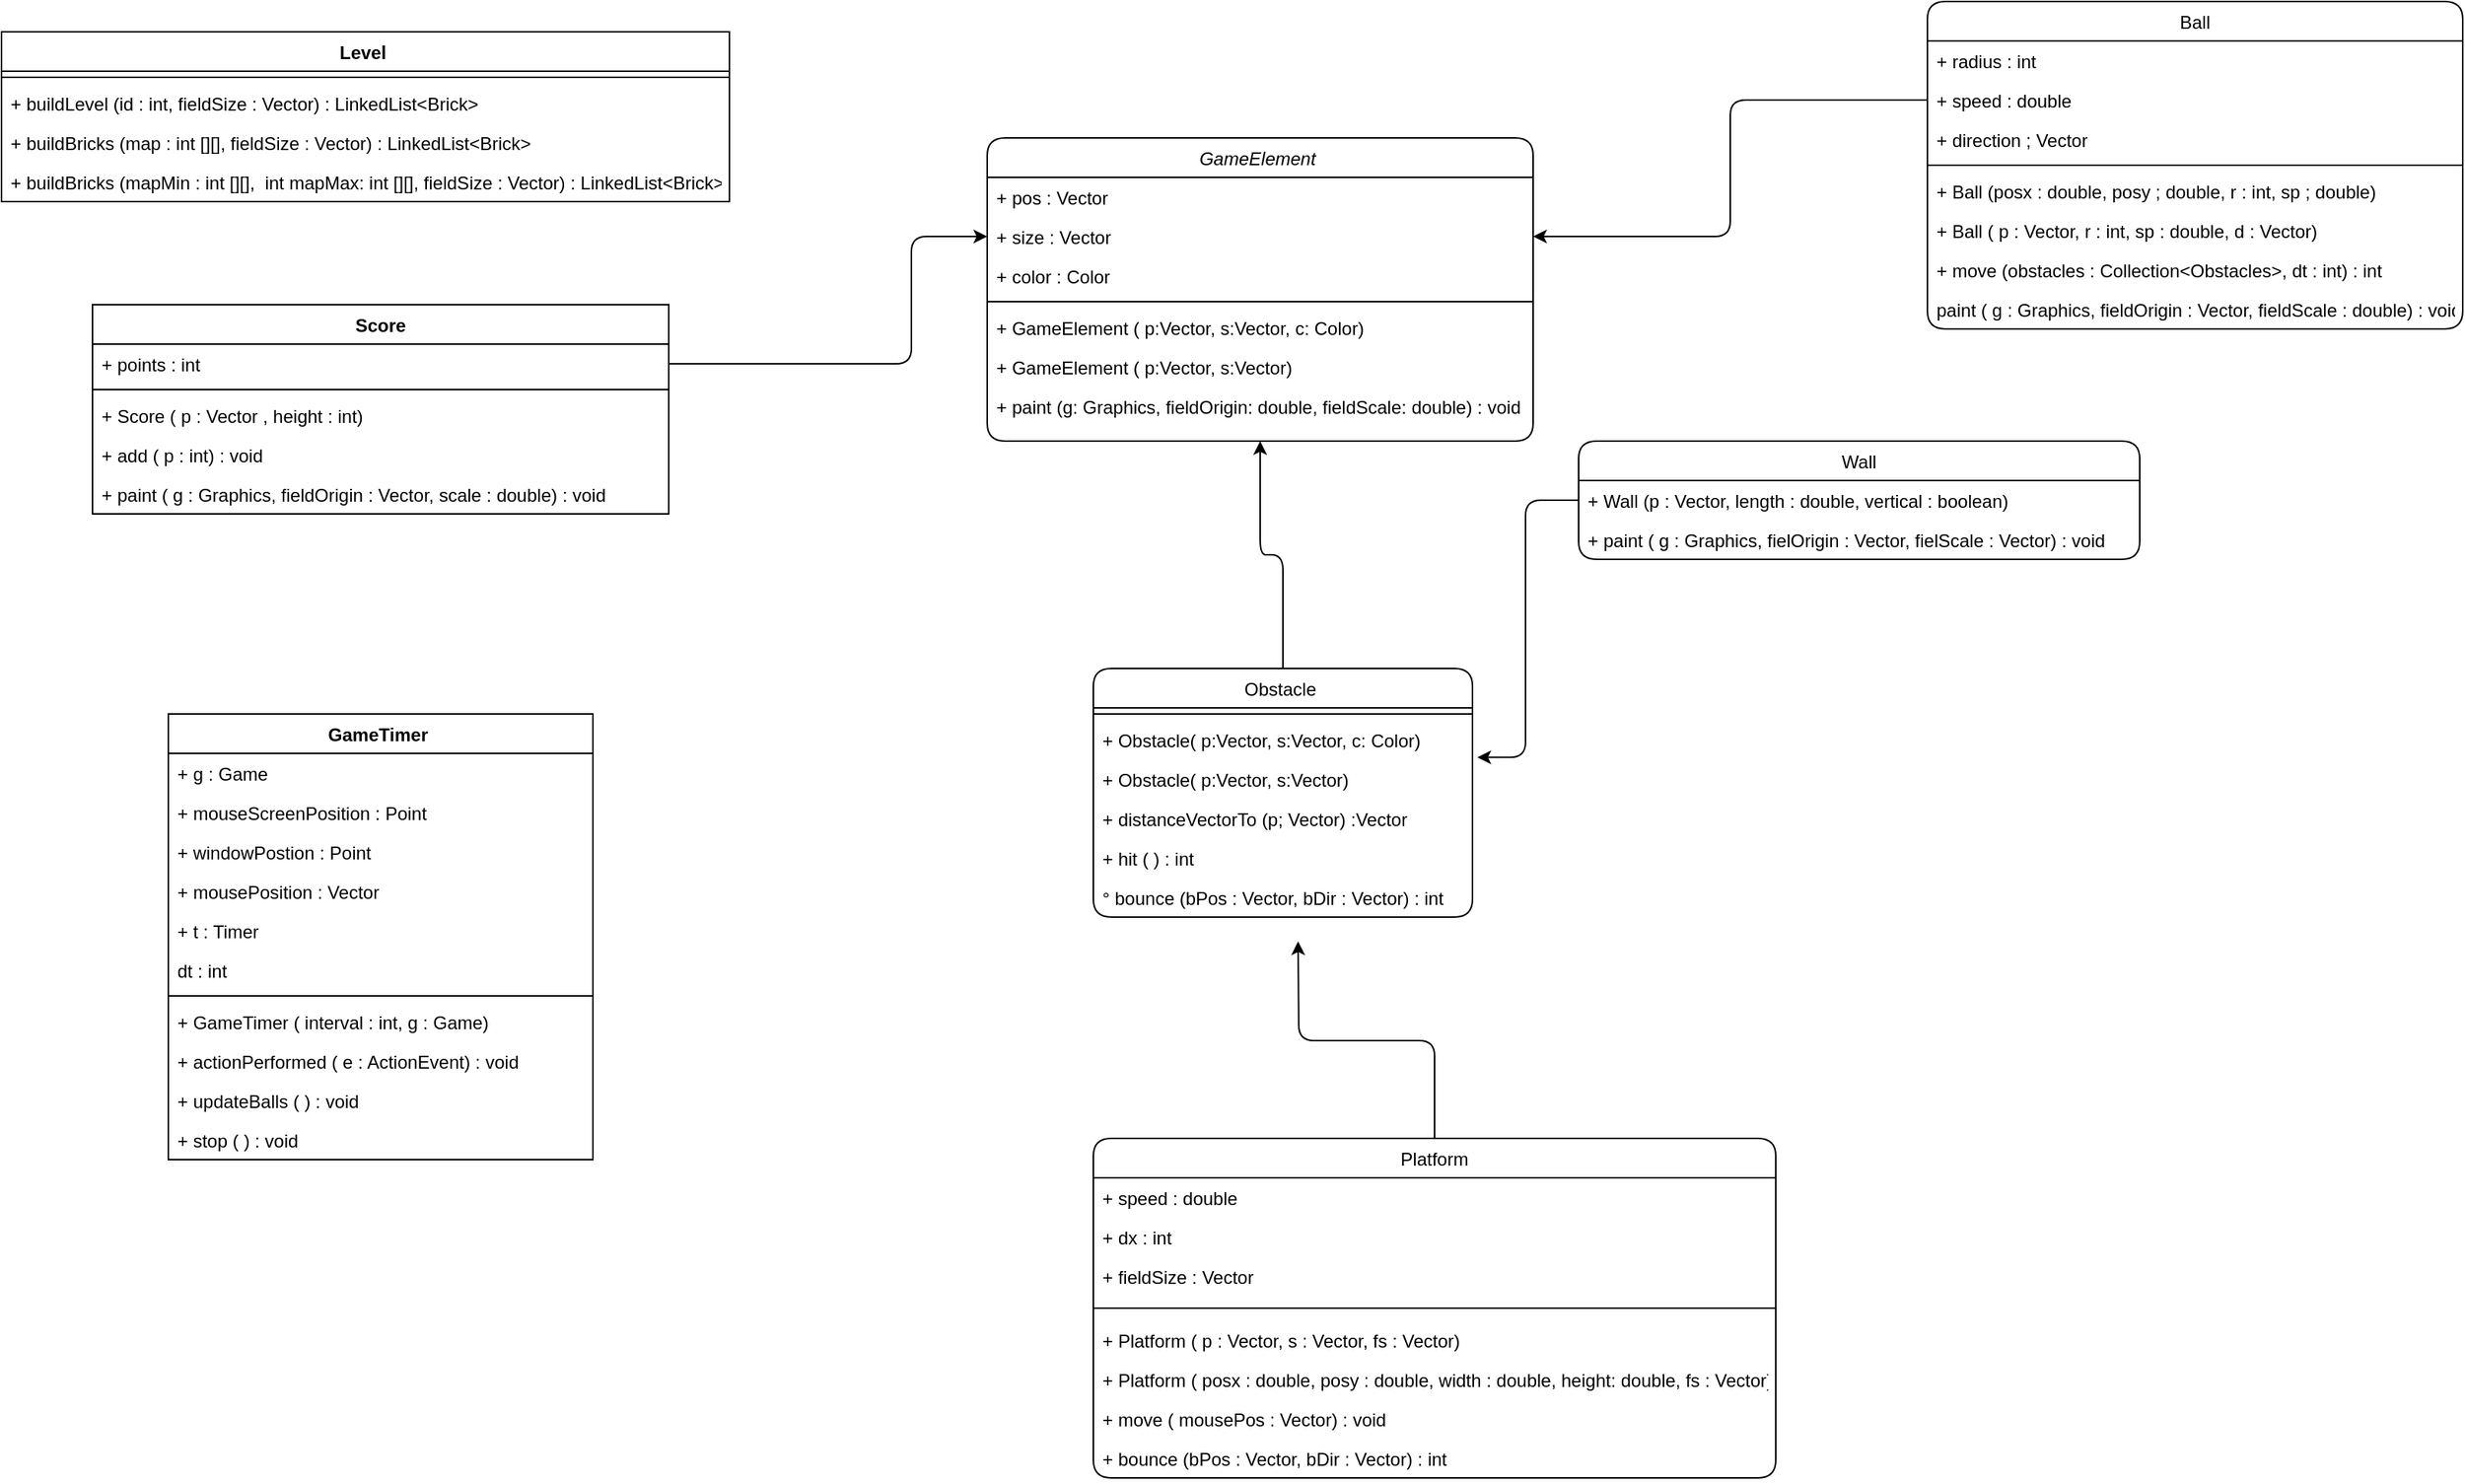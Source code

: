 <mxfile>
    <diagram id="C5RBs43oDa-KdzZeNtuy" name="Page-1">
        <mxGraphModel dx="2480" dy="319" grid="1" gridSize="10" guides="1" tooltips="1" connect="1" arrows="1" fold="1" page="1" pageScale="1" pageWidth="827" pageHeight="1169" background="none" math="0" shadow="0">
            <root>
                <mxCell id="WIyWlLk6GJQsqaUBKTNV-0"/>
                <mxCell id="WIyWlLk6GJQsqaUBKTNV-1" parent="WIyWlLk6GJQsqaUBKTNV-0"/>
                <mxCell id="zkfFHV4jXpPFQw0GAbJ--0" value="GameElement " style="swimlane;fontStyle=2;align=center;verticalAlign=top;childLayout=stackLayout;horizontal=1;startSize=26;horizontalStack=0;resizeParent=1;resizeLast=0;collapsible=1;marginBottom=0;rounded=1;shadow=0;strokeWidth=1;" parent="WIyWlLk6GJQsqaUBKTNV-1" vertex="1">
                    <mxGeometry x="-890" y="180" width="360" height="200" as="geometry">
                        <mxRectangle x="230" y="140" width="160" height="26" as="alternateBounds"/>
                    </mxGeometry>
                </mxCell>
                <mxCell id="zkfFHV4jXpPFQw0GAbJ--1" value="+ pos : Vector " style="text;align=left;verticalAlign=top;spacingLeft=4;spacingRight=4;overflow=hidden;rotatable=0;points=[[0,0.5],[1,0.5]];portConstraint=eastwest;rounded=1;" parent="zkfFHV4jXpPFQw0GAbJ--0" vertex="1">
                    <mxGeometry y="26" width="360" height="26" as="geometry"/>
                </mxCell>
                <mxCell id="zkfFHV4jXpPFQw0GAbJ--3" value="+ size : Vector " style="text;align=left;verticalAlign=top;spacingLeft=4;spacingRight=4;overflow=hidden;rotatable=0;points=[[0,0.5],[1,0.5]];portConstraint=eastwest;rounded=1;shadow=0;html=0;" parent="zkfFHV4jXpPFQw0GAbJ--0" vertex="1">
                    <mxGeometry y="52" width="360" height="26" as="geometry"/>
                </mxCell>
                <mxCell id="zkfFHV4jXpPFQw0GAbJ--2" value="+ color : Color " style="text;align=left;verticalAlign=top;spacingLeft=4;spacingRight=4;overflow=hidden;rotatable=0;points=[[0,0.5],[1,0.5]];portConstraint=eastwest;rounded=1;shadow=0;html=0;" parent="zkfFHV4jXpPFQw0GAbJ--0" vertex="1">
                    <mxGeometry y="78" width="360" height="26" as="geometry"/>
                </mxCell>
                <mxCell id="zkfFHV4jXpPFQw0GAbJ--4" value="" style="line;html=1;strokeWidth=1;align=left;verticalAlign=middle;spacingTop=-1;spacingLeft=3;spacingRight=3;rotatable=0;labelPosition=right;points=[];portConstraint=eastwest;rounded=1;" parent="zkfFHV4jXpPFQw0GAbJ--0" vertex="1">
                    <mxGeometry y="104" width="360" height="8" as="geometry"/>
                </mxCell>
                <mxCell id="zkfFHV4jXpPFQw0GAbJ--5" value="+ GameElement ( p:Vector, s:Vector, c: Color)&#10;" style="text;align=left;verticalAlign=top;spacingLeft=4;spacingRight=4;overflow=hidden;rotatable=0;points=[[0,0.5],[1,0.5]];portConstraint=eastwest;fontStyle=0;rounded=1;" parent="zkfFHV4jXpPFQw0GAbJ--0" vertex="1">
                    <mxGeometry y="112" width="360" height="26" as="geometry"/>
                </mxCell>
                <mxCell id="P5pWJtU0JUkxJ-UtCETu-0" value="+ GameElement ( p:Vector, s:Vector)&#10;" style="text;align=left;verticalAlign=top;spacingLeft=4;spacingRight=4;overflow=hidden;rotatable=0;points=[[0,0.5],[1,0.5]];portConstraint=eastwest;fontStyle=0;rounded=1;" parent="zkfFHV4jXpPFQw0GAbJ--0" vertex="1">
                    <mxGeometry y="138" width="360" height="26" as="geometry"/>
                </mxCell>
                <mxCell id="P5pWJtU0JUkxJ-UtCETu-1" value="+ paint (g: Graphics, fieldOrigin: double, fieldScale: double) : void " style="text;align=left;verticalAlign=top;spacingLeft=4;spacingRight=4;overflow=hidden;rotatable=0;points=[[0,0.5],[1,0.5]];portConstraint=eastwest;fontStyle=0;rounded=1;" parent="zkfFHV4jXpPFQw0GAbJ--0" vertex="1">
                    <mxGeometry y="164" width="360" height="26" as="geometry"/>
                </mxCell>
                <mxCell id="P5pWJtU0JUkxJ-UtCETu-25" style="edgeStyle=orthogonalEdgeStyle;rounded=1;orthogonalLoop=1;jettySize=auto;html=1;exitX=0.5;exitY=0;exitDx=0;exitDy=0;entryX=0.5;entryY=1;entryDx=0;entryDy=0;" parent="WIyWlLk6GJQsqaUBKTNV-1" source="zkfFHV4jXpPFQw0GAbJ--6" target="zkfFHV4jXpPFQw0GAbJ--0" edge="1">
                    <mxGeometry relative="1" as="geometry"/>
                </mxCell>
                <mxCell id="zkfFHV4jXpPFQw0GAbJ--6" value="Obstacle " style="swimlane;fontStyle=0;align=center;verticalAlign=top;childLayout=stackLayout;horizontal=1;startSize=26;horizontalStack=0;resizeParent=1;resizeLast=0;collapsible=1;marginBottom=0;rounded=1;shadow=0;strokeWidth=1;" parent="WIyWlLk6GJQsqaUBKTNV-1" vertex="1">
                    <mxGeometry x="-820" y="530" width="250" height="164" as="geometry">
                        <mxRectangle x="130" y="380" width="160" height="26" as="alternateBounds"/>
                    </mxGeometry>
                </mxCell>
                <mxCell id="zkfFHV4jXpPFQw0GAbJ--9" value="" style="line;html=1;strokeWidth=1;align=left;verticalAlign=middle;spacingTop=-1;spacingLeft=3;spacingRight=3;rotatable=0;labelPosition=right;points=[];portConstraint=eastwest;rounded=1;" parent="zkfFHV4jXpPFQw0GAbJ--6" vertex="1">
                    <mxGeometry y="26" width="250" height="8" as="geometry"/>
                </mxCell>
                <mxCell id="zkfFHV4jXpPFQw0GAbJ--11" value="+ Obstacle( p:Vector, s:Vector, c: Color)&#10;" style="text;align=left;verticalAlign=top;spacingLeft=4;spacingRight=4;overflow=hidden;rotatable=0;points=[[0,0.5],[1,0.5]];portConstraint=eastwest;rounded=1;" parent="zkfFHV4jXpPFQw0GAbJ--6" vertex="1">
                    <mxGeometry y="34" width="250" height="26" as="geometry"/>
                </mxCell>
                <mxCell id="P5pWJtU0JUkxJ-UtCETu-2" value="+ Obstacle( p:Vector, s:Vector)&#10;" style="text;align=left;verticalAlign=top;spacingLeft=4;spacingRight=4;overflow=hidden;rotatable=0;points=[[0,0.5],[1,0.5]];portConstraint=eastwest;rounded=1;" parent="zkfFHV4jXpPFQw0GAbJ--6" vertex="1">
                    <mxGeometry y="60" width="250" height="26" as="geometry"/>
                </mxCell>
                <mxCell id="P5pWJtU0JUkxJ-UtCETu-3" value="+ distanceVectorTo (p; Vector) :Vector" style="text;align=left;verticalAlign=top;spacingLeft=4;spacingRight=4;overflow=hidden;rotatable=0;points=[[0,0.5],[1,0.5]];portConstraint=eastwest;rounded=1;" parent="zkfFHV4jXpPFQw0GAbJ--6" vertex="1">
                    <mxGeometry y="86" width="250" height="26" as="geometry"/>
                </mxCell>
                <mxCell id="P5pWJtU0JUkxJ-UtCETu-4" value="+ hit ( ) : int " style="text;align=left;verticalAlign=top;spacingLeft=4;spacingRight=4;overflow=hidden;rotatable=0;points=[[0,0.5],[1,0.5]];portConstraint=eastwest;rounded=1;" parent="zkfFHV4jXpPFQw0GAbJ--6" vertex="1">
                    <mxGeometry y="112" width="250" height="26" as="geometry"/>
                </mxCell>
                <mxCell id="P5pWJtU0JUkxJ-UtCETu-11" value="° bounce (bPos : Vector, bDir : Vector) : int " style="text;align=left;verticalAlign=top;spacingLeft=4;spacingRight=4;overflow=hidden;rotatable=0;points=[[0,0.5],[1,0.5]];portConstraint=eastwest;rounded=1;" parent="zkfFHV4jXpPFQw0GAbJ--6" vertex="1">
                    <mxGeometry y="138" width="250" height="26" as="geometry"/>
                </mxCell>
                <mxCell id="P5pWJtU0JUkxJ-UtCETu-21" value="Wall" style="swimlane;fontStyle=0;childLayout=stackLayout;horizontal=1;startSize=26;fillColor=none;horizontalStack=0;resizeParent=1;resizeParentMax=0;resizeLast=0;collapsible=1;marginBottom=0;rounded=1;" parent="WIyWlLk6GJQsqaUBKTNV-1" vertex="1">
                    <mxGeometry x="-500" y="380" width="370" height="78" as="geometry"/>
                </mxCell>
                <mxCell id="P5pWJtU0JUkxJ-UtCETu-22" value="+ Wall (p : Vector, length : double, vertical : boolean)" style="text;strokeColor=none;fillColor=none;align=left;verticalAlign=top;spacingLeft=4;spacingRight=4;overflow=hidden;rotatable=0;points=[[0,0.5],[1,0.5]];portConstraint=eastwest;rounded=1;" parent="P5pWJtU0JUkxJ-UtCETu-21" vertex="1">
                    <mxGeometry y="26" width="370" height="26" as="geometry"/>
                </mxCell>
                <mxCell id="P5pWJtU0JUkxJ-UtCETu-23" value="+ paint ( g : Graphics, fielOrigin : Vector, fielScale : Vector) : void " style="text;strokeColor=none;fillColor=none;align=left;verticalAlign=top;spacingLeft=4;spacingRight=4;overflow=hidden;rotatable=0;points=[[0,0.5],[1,0.5]];portConstraint=eastwest;rounded=1;" parent="P5pWJtU0JUkxJ-UtCETu-21" vertex="1">
                    <mxGeometry y="52" width="370" height="26" as="geometry"/>
                </mxCell>
                <mxCell id="P5pWJtU0JUkxJ-UtCETu-27" style="edgeStyle=orthogonalEdgeStyle;rounded=1;orthogonalLoop=1;jettySize=auto;html=1;exitX=0;exitY=0.5;exitDx=0;exitDy=0;entryX=1.013;entryY=0.945;entryDx=0;entryDy=0;entryPerimeter=0;" parent="WIyWlLk6GJQsqaUBKTNV-1" source="P5pWJtU0JUkxJ-UtCETu-22" target="zkfFHV4jXpPFQw0GAbJ--11" edge="1">
                    <mxGeometry relative="1" as="geometry"/>
                </mxCell>
                <mxCell id="P5pWJtU0JUkxJ-UtCETu-42" style="edgeStyle=orthogonalEdgeStyle;rounded=1;orthogonalLoop=1;jettySize=auto;html=1;exitX=0.5;exitY=0;exitDx=0;exitDy=0;" parent="WIyWlLk6GJQsqaUBKTNV-1" source="P5pWJtU0JUkxJ-UtCETu-28" edge="1">
                    <mxGeometry relative="1" as="geometry">
                        <mxPoint x="-685" y="710" as="targetPoint"/>
                    </mxGeometry>
                </mxCell>
                <mxCell id="P5pWJtU0JUkxJ-UtCETu-28" value="Platform" style="swimlane;fontStyle=0;align=center;verticalAlign=top;childLayout=stackLayout;horizontal=1;startSize=26;horizontalStack=0;resizeParent=1;resizeParentMax=0;resizeLast=0;collapsible=1;marginBottom=0;rounded=1;" parent="WIyWlLk6GJQsqaUBKTNV-1" vertex="1">
                    <mxGeometry x="-820" y="840" width="450" height="224" as="geometry"/>
                </mxCell>
                <mxCell id="P5pWJtU0JUkxJ-UtCETu-29" value="+ speed : double " style="text;strokeColor=none;fillColor=none;align=left;verticalAlign=top;spacingLeft=4;spacingRight=4;overflow=hidden;rotatable=0;points=[[0,0.5],[1,0.5]];portConstraint=eastwest;rounded=1;" parent="P5pWJtU0JUkxJ-UtCETu-28" vertex="1">
                    <mxGeometry y="26" width="450" height="26" as="geometry"/>
                </mxCell>
                <mxCell id="P5pWJtU0JUkxJ-UtCETu-37" value="+ dx : int " style="text;strokeColor=none;fillColor=none;align=left;verticalAlign=top;spacingLeft=4;spacingRight=4;overflow=hidden;rotatable=0;points=[[0,0.5],[1,0.5]];portConstraint=eastwest;rounded=1;" parent="P5pWJtU0JUkxJ-UtCETu-28" vertex="1">
                    <mxGeometry y="52" width="450" height="26" as="geometry"/>
                </mxCell>
                <mxCell id="P5pWJtU0JUkxJ-UtCETu-38" value="+ fieldSize : Vector " style="text;strokeColor=none;fillColor=none;align=left;verticalAlign=top;spacingLeft=4;spacingRight=4;overflow=hidden;rotatable=0;points=[[0,0.5],[1,0.5]];portConstraint=eastwest;rounded=1;" parent="P5pWJtU0JUkxJ-UtCETu-28" vertex="1">
                    <mxGeometry y="78" width="450" height="26" as="geometry"/>
                </mxCell>
                <mxCell id="P5pWJtU0JUkxJ-UtCETu-30" value="" style="line;strokeWidth=1;fillColor=none;align=left;verticalAlign=middle;spacingTop=-1;spacingLeft=3;spacingRight=3;rotatable=0;labelPosition=right;points=[];portConstraint=eastwest;rounded=1;" parent="P5pWJtU0JUkxJ-UtCETu-28" vertex="1">
                    <mxGeometry y="104" width="450" height="16" as="geometry"/>
                </mxCell>
                <mxCell id="P5pWJtU0JUkxJ-UtCETu-31" value="+ Platform ( p : Vector, s : Vector, fs : Vector) " style="text;strokeColor=none;fillColor=none;align=left;verticalAlign=top;spacingLeft=4;spacingRight=4;overflow=hidden;rotatable=0;points=[[0,0.5],[1,0.5]];portConstraint=eastwest;rounded=1;" parent="P5pWJtU0JUkxJ-UtCETu-28" vertex="1">
                    <mxGeometry y="120" width="450" height="26" as="geometry"/>
                </mxCell>
                <mxCell id="1" value="+ Platform ( posx : double, posy : double, width : double, height: double, fs : Vector) " style="text;strokeColor=none;fillColor=none;align=left;verticalAlign=top;spacingLeft=4;spacingRight=4;overflow=hidden;rotatable=0;points=[[0,0.5],[1,0.5]];portConstraint=eastwest;rounded=1;" vertex="1" parent="P5pWJtU0JUkxJ-UtCETu-28">
                    <mxGeometry y="146" width="450" height="26" as="geometry"/>
                </mxCell>
                <mxCell id="P5pWJtU0JUkxJ-UtCETu-39" value="+ move ( mousePos : Vector) : void " style="text;strokeColor=none;fillColor=none;align=left;verticalAlign=top;spacingLeft=4;spacingRight=4;overflow=hidden;rotatable=0;points=[[0,0.5],[1,0.5]];portConstraint=eastwest;rounded=1;" parent="P5pWJtU0JUkxJ-UtCETu-28" vertex="1">
                    <mxGeometry y="172" width="450" height="26" as="geometry"/>
                </mxCell>
                <mxCell id="P5pWJtU0JUkxJ-UtCETu-40" value="+ bounce (bPos : Vector, bDir : Vector) : int " style="text;strokeColor=none;fillColor=none;align=left;verticalAlign=top;spacingLeft=4;spacingRight=4;overflow=hidden;rotatable=0;points=[[0,0.5],[1,0.5]];portConstraint=eastwest;rounded=1;" parent="P5pWJtU0JUkxJ-UtCETu-28" vertex="1">
                    <mxGeometry y="198" width="450" height="26" as="geometry"/>
                </mxCell>
                <mxCell id="P5pWJtU0JUkxJ-UtCETu-43" value="Ball" style="swimlane;fontStyle=0;align=center;verticalAlign=top;childLayout=stackLayout;horizontal=1;startSize=26;horizontalStack=0;resizeParent=1;resizeParentMax=0;resizeLast=0;collapsible=1;marginBottom=0;rounded=1;" parent="WIyWlLk6GJQsqaUBKTNV-1" vertex="1">
                    <mxGeometry x="-270" y="90" width="353" height="216" as="geometry"/>
                </mxCell>
                <mxCell id="P5pWJtU0JUkxJ-UtCETu-44" value="+ radius : int" style="text;strokeColor=none;fillColor=none;align=left;verticalAlign=top;spacingLeft=4;spacingRight=4;overflow=hidden;rotatable=0;points=[[0,0.5],[1,0.5]];portConstraint=eastwest;rounded=1;" parent="P5pWJtU0JUkxJ-UtCETu-43" vertex="1">
                    <mxGeometry y="26" width="353" height="26" as="geometry"/>
                </mxCell>
                <mxCell id="P5pWJtU0JUkxJ-UtCETu-47" value="+ speed : double " style="text;strokeColor=none;fillColor=none;align=left;verticalAlign=top;spacingLeft=4;spacingRight=4;overflow=hidden;rotatable=0;points=[[0,0.5],[1,0.5]];portConstraint=eastwest;rounded=1;" parent="P5pWJtU0JUkxJ-UtCETu-43" vertex="1">
                    <mxGeometry y="52" width="353" height="26" as="geometry"/>
                </mxCell>
                <mxCell id="P5pWJtU0JUkxJ-UtCETu-48" value="+ direction ; Vector " style="text;strokeColor=none;fillColor=none;align=left;verticalAlign=top;spacingLeft=4;spacingRight=4;overflow=hidden;rotatable=0;points=[[0,0.5],[1,0.5]];portConstraint=eastwest;rounded=1;" parent="P5pWJtU0JUkxJ-UtCETu-43" vertex="1">
                    <mxGeometry y="78" width="353" height="26" as="geometry"/>
                </mxCell>
                <mxCell id="P5pWJtU0JUkxJ-UtCETu-45" value="" style="line;strokeWidth=1;fillColor=none;align=left;verticalAlign=middle;spacingTop=-1;spacingLeft=3;spacingRight=3;rotatable=0;labelPosition=right;points=[];portConstraint=eastwest;rounded=1;" parent="P5pWJtU0JUkxJ-UtCETu-43" vertex="1">
                    <mxGeometry y="104" width="353" height="8" as="geometry"/>
                </mxCell>
                <mxCell id="P5pWJtU0JUkxJ-UtCETu-46" value="+ Ball (posx : double, posy ; double, r : int, sp ; double)" style="text;strokeColor=none;fillColor=none;align=left;verticalAlign=top;spacingLeft=4;spacingRight=4;overflow=hidden;rotatable=0;points=[[0,0.5],[1,0.5]];portConstraint=eastwest;rounded=1;" parent="P5pWJtU0JUkxJ-UtCETu-43" vertex="1">
                    <mxGeometry y="112" width="353" height="26" as="geometry"/>
                </mxCell>
                <mxCell id="0" value="+ Ball ( p : Vector, r : int, sp : double, d : Vector)" style="text;strokeColor=none;fillColor=none;align=left;verticalAlign=top;spacingLeft=4;spacingRight=4;overflow=hidden;rotatable=0;points=[[0,0.5],[1,0.5]];portConstraint=eastwest;rounded=1;" vertex="1" parent="P5pWJtU0JUkxJ-UtCETu-43">
                    <mxGeometry y="138" width="353" height="26" as="geometry"/>
                </mxCell>
                <mxCell id="P5pWJtU0JUkxJ-UtCETu-50" value="+ move (obstacles : Collection&lt;Obstacles&gt;, dt : int) : int " style="text;strokeColor=none;fillColor=none;align=left;verticalAlign=top;spacingLeft=4;spacingRight=4;overflow=hidden;rotatable=0;points=[[0,0.5],[1,0.5]];portConstraint=eastwest;rounded=1;" parent="P5pWJtU0JUkxJ-UtCETu-43" vertex="1">
                    <mxGeometry y="164" width="353" height="26" as="geometry"/>
                </mxCell>
                <mxCell id="P5pWJtU0JUkxJ-UtCETu-51" value="paint ( g : Graphics, fieldOrigin : Vector, fieldScale : double) : void " style="text;strokeColor=none;fillColor=none;align=left;verticalAlign=top;spacingLeft=4;spacingRight=4;overflow=hidden;rotatable=0;points=[[0,0.5],[1,0.5]];portConstraint=eastwest;rounded=1;" parent="P5pWJtU0JUkxJ-UtCETu-43" vertex="1">
                    <mxGeometry y="190" width="353" height="26" as="geometry"/>
                </mxCell>
                <mxCell id="P5pWJtU0JUkxJ-UtCETu-52" style="edgeStyle=orthogonalEdgeStyle;rounded=1;orthogonalLoop=1;jettySize=auto;html=1;exitX=0;exitY=0.5;exitDx=0;exitDy=0;entryX=1;entryY=0.5;entryDx=0;entryDy=0;" parent="WIyWlLk6GJQsqaUBKTNV-1" source="P5pWJtU0JUkxJ-UtCETu-47" target="zkfFHV4jXpPFQw0GAbJ--3" edge="1">
                    <mxGeometry relative="1" as="geometry"/>
                </mxCell>
                <mxCell id="rIkTFQc5rq41nC-OxnAQ-1" value="Level " style="swimlane;fontStyle=1;align=center;verticalAlign=top;childLayout=stackLayout;horizontal=1;startSize=26;horizontalStack=0;resizeParent=1;resizeParentMax=0;resizeLast=0;collapsible=1;marginBottom=0;" vertex="1" parent="WIyWlLk6GJQsqaUBKTNV-1">
                    <mxGeometry x="-1540" y="110" width="480" height="112" as="geometry"/>
                </mxCell>
                <mxCell id="rIkTFQc5rq41nC-OxnAQ-2" value="" style="line;strokeWidth=1;fillColor=none;align=left;verticalAlign=middle;spacingTop=-1;spacingLeft=3;spacingRight=3;rotatable=0;labelPosition=right;points=[];portConstraint=eastwest;" vertex="1" parent="rIkTFQc5rq41nC-OxnAQ-1">
                    <mxGeometry y="26" width="480" height="8" as="geometry"/>
                </mxCell>
                <mxCell id="rIkTFQc5rq41nC-OxnAQ-3" value="+ buildLevel (id : int, fieldSize : Vector) : LinkedList&lt;Brick&gt;" style="text;strokeColor=none;fillColor=none;align=left;verticalAlign=top;spacingLeft=4;spacingRight=4;overflow=hidden;rotatable=0;points=[[0,0.5],[1,0.5]];portConstraint=eastwest;" vertex="1" parent="rIkTFQc5rq41nC-OxnAQ-1">
                    <mxGeometry y="34" width="480" height="26" as="geometry"/>
                </mxCell>
                <mxCell id="rIkTFQc5rq41nC-OxnAQ-4" value="+ buildBricks (map : int [][], fieldSize : Vector) : LinkedList&lt;Brick&gt;" style="text;strokeColor=none;fillColor=none;align=left;verticalAlign=top;spacingLeft=4;spacingRight=4;overflow=hidden;rotatable=0;points=[[0,0.5],[1,0.5]];portConstraint=eastwest;" vertex="1" parent="rIkTFQc5rq41nC-OxnAQ-1">
                    <mxGeometry y="60" width="480" height="26" as="geometry"/>
                </mxCell>
                <mxCell id="rIkTFQc5rq41nC-OxnAQ-5" value="+ buildBricks (mapMin : int [][],  int mapMax: int [][], fieldSize : Vector) : LinkedList&lt;Brick&gt;" style="text;strokeColor=none;fillColor=none;align=left;verticalAlign=top;spacingLeft=4;spacingRight=4;overflow=hidden;rotatable=0;points=[[0,0.5],[1,0.5]];portConstraint=eastwest;" vertex="1" parent="rIkTFQc5rq41nC-OxnAQ-1">
                    <mxGeometry y="86" width="480" height="26" as="geometry"/>
                </mxCell>
                <mxCell id="3sQyv6i3t1E8PnTwrgPQ-1" value="GameTimer " style="swimlane;fontStyle=1;align=center;verticalAlign=top;childLayout=stackLayout;horizontal=1;startSize=26;horizontalStack=0;resizeParent=1;resizeParentMax=0;resizeLast=0;collapsible=1;marginBottom=0;" vertex="1" parent="WIyWlLk6GJQsqaUBKTNV-1">
                    <mxGeometry x="-1430" y="560" width="280" height="294" as="geometry"/>
                </mxCell>
                <mxCell id="3sQyv6i3t1E8PnTwrgPQ-2" value="+ g : Game " style="text;strokeColor=none;fillColor=none;align=left;verticalAlign=top;spacingLeft=4;spacingRight=4;overflow=hidden;rotatable=0;points=[[0,0.5],[1,0.5]];portConstraint=eastwest;" vertex="1" parent="3sQyv6i3t1E8PnTwrgPQ-1">
                    <mxGeometry y="26" width="280" height="26" as="geometry"/>
                </mxCell>
                <mxCell id="3sQyv6i3t1E8PnTwrgPQ-3" value="+ mouseScreenPosition : Point" style="text;strokeColor=none;fillColor=none;align=left;verticalAlign=top;spacingLeft=4;spacingRight=4;overflow=hidden;rotatable=0;points=[[0,0.5],[1,0.5]];portConstraint=eastwest;" vertex="1" parent="3sQyv6i3t1E8PnTwrgPQ-1">
                    <mxGeometry y="52" width="280" height="26" as="geometry"/>
                </mxCell>
                <mxCell id="3sQyv6i3t1E8PnTwrgPQ-4" value="+ windowPostion : Point " style="text;strokeColor=none;fillColor=none;align=left;verticalAlign=top;spacingLeft=4;spacingRight=4;overflow=hidden;rotatable=0;points=[[0,0.5],[1,0.5]];portConstraint=eastwest;" vertex="1" parent="3sQyv6i3t1E8PnTwrgPQ-1">
                    <mxGeometry y="78" width="280" height="26" as="geometry"/>
                </mxCell>
                <mxCell id="3sQyv6i3t1E8PnTwrgPQ-5" value="+ mousePosition : Vector " style="text;strokeColor=none;fillColor=none;align=left;verticalAlign=top;spacingLeft=4;spacingRight=4;overflow=hidden;rotatable=0;points=[[0,0.5],[1,0.5]];portConstraint=eastwest;" vertex="1" parent="3sQyv6i3t1E8PnTwrgPQ-1">
                    <mxGeometry y="104" width="280" height="26" as="geometry"/>
                </mxCell>
                <mxCell id="3sQyv6i3t1E8PnTwrgPQ-6" value="+ t : Timer " style="text;strokeColor=none;fillColor=none;align=left;verticalAlign=top;spacingLeft=4;spacingRight=4;overflow=hidden;rotatable=0;points=[[0,0.5],[1,0.5]];portConstraint=eastwest;" vertex="1" parent="3sQyv6i3t1E8PnTwrgPQ-1">
                    <mxGeometry y="130" width="280" height="26" as="geometry"/>
                </mxCell>
                <mxCell id="3sQyv6i3t1E8PnTwrgPQ-7" value="dt : int " style="text;strokeColor=none;fillColor=none;align=left;verticalAlign=top;spacingLeft=4;spacingRight=4;overflow=hidden;rotatable=0;points=[[0,0.5],[1,0.5]];portConstraint=eastwest;" vertex="1" parent="3sQyv6i3t1E8PnTwrgPQ-1">
                    <mxGeometry y="156" width="280" height="26" as="geometry"/>
                </mxCell>
                <mxCell id="3sQyv6i3t1E8PnTwrgPQ-8" value="" style="line;strokeWidth=1;fillColor=none;align=left;verticalAlign=middle;spacingTop=-1;spacingLeft=3;spacingRight=3;rotatable=0;labelPosition=right;points=[];portConstraint=eastwest;" vertex="1" parent="3sQyv6i3t1E8PnTwrgPQ-1">
                    <mxGeometry y="182" width="280" height="8" as="geometry"/>
                </mxCell>
                <mxCell id="3sQyv6i3t1E8PnTwrgPQ-9" value="+ GameTimer ( interval : int, g : Game)" style="text;strokeColor=none;fillColor=none;align=left;verticalAlign=top;spacingLeft=4;spacingRight=4;overflow=hidden;rotatable=0;points=[[0,0.5],[1,0.5]];portConstraint=eastwest;" vertex="1" parent="3sQyv6i3t1E8PnTwrgPQ-1">
                    <mxGeometry y="190" width="280" height="26" as="geometry"/>
                </mxCell>
                <mxCell id="3sQyv6i3t1E8PnTwrgPQ-10" value="+ actionPerformed ( e : ActionEvent) : void " style="text;strokeColor=none;fillColor=none;align=left;verticalAlign=top;spacingLeft=4;spacingRight=4;overflow=hidden;rotatable=0;points=[[0,0.5],[1,0.5]];portConstraint=eastwest;" vertex="1" parent="3sQyv6i3t1E8PnTwrgPQ-1">
                    <mxGeometry y="216" width="280" height="26" as="geometry"/>
                </mxCell>
                <mxCell id="3sQyv6i3t1E8PnTwrgPQ-11" value="+ updateBalls ( ) : void " style="text;strokeColor=none;fillColor=none;align=left;verticalAlign=top;spacingLeft=4;spacingRight=4;overflow=hidden;rotatable=0;points=[[0,0.5],[1,0.5]];portConstraint=eastwest;" vertex="1" parent="3sQyv6i3t1E8PnTwrgPQ-1">
                    <mxGeometry y="242" width="280" height="26" as="geometry"/>
                </mxCell>
                <mxCell id="3sQyv6i3t1E8PnTwrgPQ-12" value="+ stop ( ) : void " style="text;strokeColor=none;fillColor=none;align=left;verticalAlign=top;spacingLeft=4;spacingRight=4;overflow=hidden;rotatable=0;points=[[0,0.5],[1,0.5]];portConstraint=eastwest;" vertex="1" parent="3sQyv6i3t1E8PnTwrgPQ-1">
                    <mxGeometry y="268" width="280" height="26" as="geometry"/>
                </mxCell>
                <mxCell id="muImEL95zhOur9puR7TI-1" value="Score" style="swimlane;fontStyle=1;align=center;verticalAlign=top;childLayout=stackLayout;horizontal=1;startSize=26;horizontalStack=0;resizeParent=1;resizeParentMax=0;resizeLast=0;collapsible=1;marginBottom=0;" vertex="1" parent="WIyWlLk6GJQsqaUBKTNV-1">
                    <mxGeometry x="-1480" y="290" width="380" height="138" as="geometry"/>
                </mxCell>
                <mxCell id="muImEL95zhOur9puR7TI-2" value="+ points : int " style="text;strokeColor=none;fillColor=none;align=left;verticalAlign=top;spacingLeft=4;spacingRight=4;overflow=hidden;rotatable=0;points=[[0,0.5],[1,0.5]];portConstraint=eastwest;" vertex="1" parent="muImEL95zhOur9puR7TI-1">
                    <mxGeometry y="26" width="380" height="26" as="geometry"/>
                </mxCell>
                <mxCell id="muImEL95zhOur9puR7TI-3" value="" style="line;strokeWidth=1;fillColor=none;align=left;verticalAlign=middle;spacingTop=-1;spacingLeft=3;spacingRight=3;rotatable=0;labelPosition=right;points=[];portConstraint=eastwest;" vertex="1" parent="muImEL95zhOur9puR7TI-1">
                    <mxGeometry y="52" width="380" height="8" as="geometry"/>
                </mxCell>
                <mxCell id="muImEL95zhOur9puR7TI-4" value="+ Score ( p : Vector , height : int)" style="text;strokeColor=none;fillColor=none;align=left;verticalAlign=top;spacingLeft=4;spacingRight=4;overflow=hidden;rotatable=0;points=[[0,0.5],[1,0.5]];portConstraint=eastwest;" vertex="1" parent="muImEL95zhOur9puR7TI-1">
                    <mxGeometry y="60" width="380" height="26" as="geometry"/>
                </mxCell>
                <mxCell id="muImEL95zhOur9puR7TI-5" value="+ add ( p : int) : void " style="text;strokeColor=none;fillColor=none;align=left;verticalAlign=top;spacingLeft=4;spacingRight=4;overflow=hidden;rotatable=0;points=[[0,0.5],[1,0.5]];portConstraint=eastwest;" vertex="1" parent="muImEL95zhOur9puR7TI-1">
                    <mxGeometry y="86" width="380" height="26" as="geometry"/>
                </mxCell>
                <mxCell id="muImEL95zhOur9puR7TI-6" value="+ paint ( g : Graphics, fieldOrigin : Vector, scale : double) : void " style="text;strokeColor=none;fillColor=none;align=left;verticalAlign=top;spacingLeft=4;spacingRight=4;overflow=hidden;rotatable=0;points=[[0,0.5],[1,0.5]];portConstraint=eastwest;" vertex="1" parent="muImEL95zhOur9puR7TI-1">
                    <mxGeometry y="112" width="380" height="26" as="geometry"/>
                </mxCell>
                <mxCell id="muImEL95zhOur9puR7TI-8" style="edgeStyle=none;html=1;exitX=1;exitY=0.5;exitDx=0;exitDy=0;entryX=0;entryY=0.5;entryDx=0;entryDy=0;" edge="1" parent="WIyWlLk6GJQsqaUBKTNV-1" source="muImEL95zhOur9puR7TI-2" target="zkfFHV4jXpPFQw0GAbJ--3">
                    <mxGeometry relative="1" as="geometry">
                        <Array as="points">
                            <mxPoint x="-940" y="329"/>
                            <mxPoint x="-940" y="245"/>
                        </Array>
                    </mxGeometry>
                </mxCell>
            </root>
        </mxGraphModel>
    </diagram>
</mxfile>